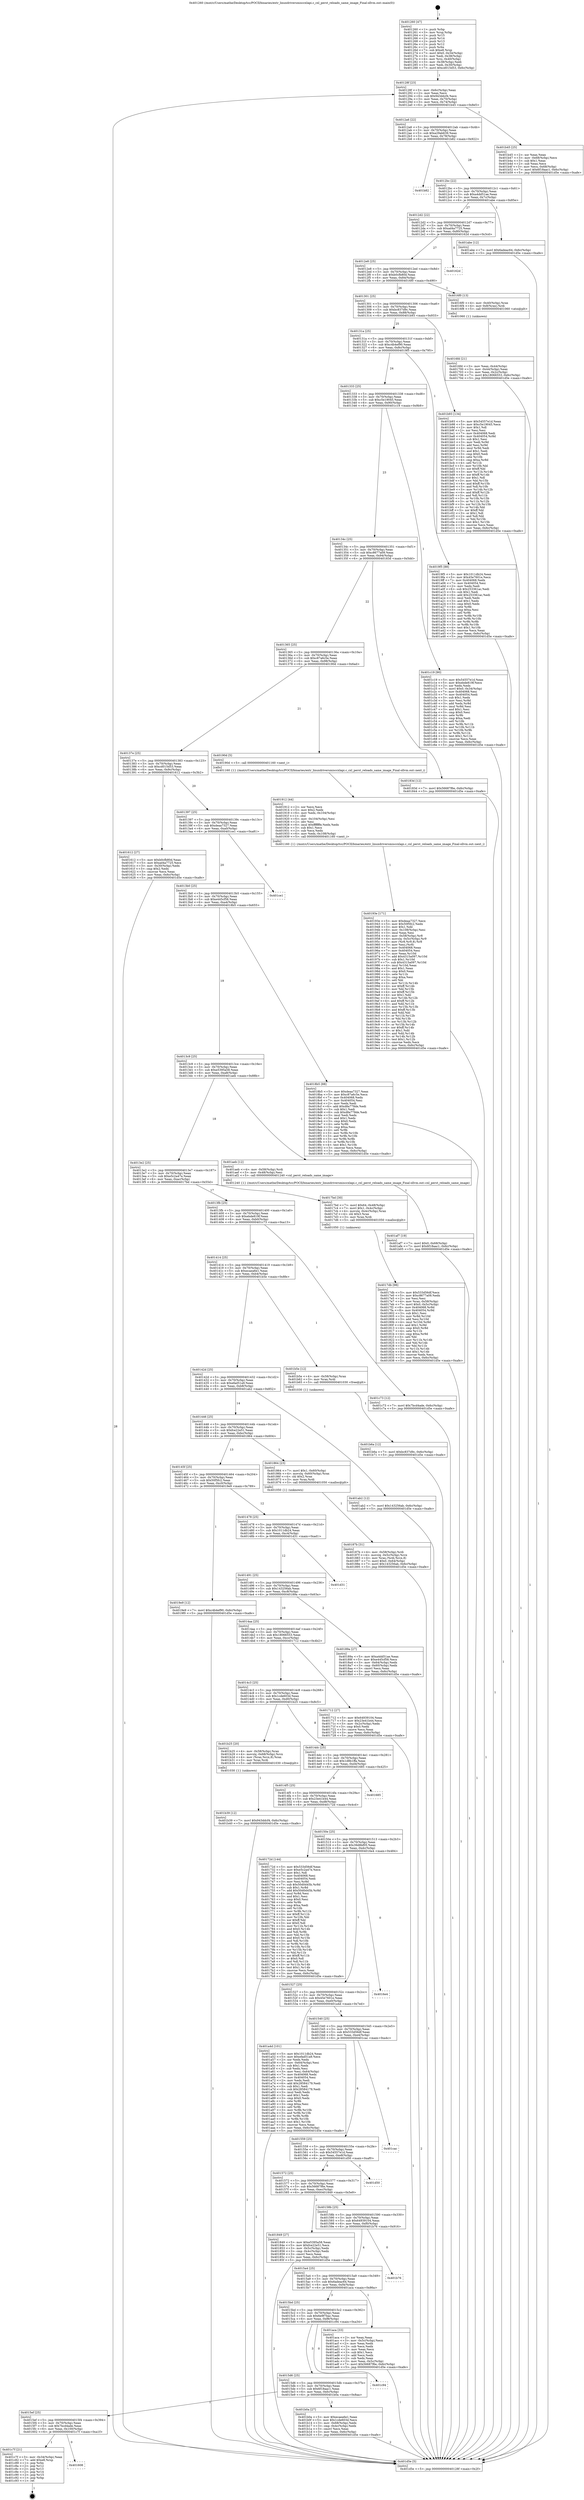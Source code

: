 digraph "0x401260" {
  label = "0x401260 (/mnt/c/Users/mathe/Desktop/tcc/POCII/binaries/extr_linuxdriversmisccxlapi.c_cxl_perst_reloads_same_image_Final-ollvm.out::main(0))"
  labelloc = "t"
  node[shape=record]

  Entry [label="",width=0.3,height=0.3,shape=circle,fillcolor=black,style=filled]
  "0x40128f" [label="{
     0x40128f [23]\l
     | [instrs]\l
     &nbsp;&nbsp;0x40128f \<+3\>: mov -0x6c(%rbp),%eax\l
     &nbsp;&nbsp;0x401292 \<+2\>: mov %eax,%ecx\l
     &nbsp;&nbsp;0x401294 \<+6\>: sub $0x943ddcf4,%ecx\l
     &nbsp;&nbsp;0x40129a \<+3\>: mov %eax,-0x70(%rbp)\l
     &nbsp;&nbsp;0x40129d \<+3\>: mov %ecx,-0x74(%rbp)\l
     &nbsp;&nbsp;0x4012a0 \<+6\>: je 0000000000401b45 \<main+0x8e5\>\l
  }"]
  "0x401b45" [label="{
     0x401b45 [25]\l
     | [instrs]\l
     &nbsp;&nbsp;0x401b45 \<+2\>: xor %eax,%eax\l
     &nbsp;&nbsp;0x401b47 \<+3\>: mov -0x68(%rbp),%ecx\l
     &nbsp;&nbsp;0x401b4a \<+3\>: sub $0x1,%eax\l
     &nbsp;&nbsp;0x401b4d \<+2\>: sub %eax,%ecx\l
     &nbsp;&nbsp;0x401b4f \<+3\>: mov %ecx,-0x68(%rbp)\l
     &nbsp;&nbsp;0x401b52 \<+7\>: movl $0x6f18aac1,-0x6c(%rbp)\l
     &nbsp;&nbsp;0x401b59 \<+5\>: jmp 0000000000401d5e \<main+0xafe\>\l
  }"]
  "0x4012a6" [label="{
     0x4012a6 [22]\l
     | [instrs]\l
     &nbsp;&nbsp;0x4012a6 \<+5\>: jmp 00000000004012ab \<main+0x4b\>\l
     &nbsp;&nbsp;0x4012ab \<+3\>: mov -0x70(%rbp),%eax\l
     &nbsp;&nbsp;0x4012ae \<+5\>: sub $0xa29ab639,%eax\l
     &nbsp;&nbsp;0x4012b3 \<+3\>: mov %eax,-0x78(%rbp)\l
     &nbsp;&nbsp;0x4012b6 \<+6\>: je 0000000000401b82 \<main+0x922\>\l
  }"]
  Exit [label="",width=0.3,height=0.3,shape=circle,fillcolor=black,style=filled,peripheries=2]
  "0x401b82" [label="{
     0x401b82\l
  }", style=dashed]
  "0x4012bc" [label="{
     0x4012bc [22]\l
     | [instrs]\l
     &nbsp;&nbsp;0x4012bc \<+5\>: jmp 00000000004012c1 \<main+0x61\>\l
     &nbsp;&nbsp;0x4012c1 \<+3\>: mov -0x70(%rbp),%eax\l
     &nbsp;&nbsp;0x4012c4 \<+5\>: sub $0xa4dd51ae,%eax\l
     &nbsp;&nbsp;0x4012c9 \<+3\>: mov %eax,-0x7c(%rbp)\l
     &nbsp;&nbsp;0x4012cc \<+6\>: je 0000000000401abe \<main+0x85e\>\l
  }"]
  "0x401608" [label="{
     0x401608\l
  }", style=dashed]
  "0x401abe" [label="{
     0x401abe [12]\l
     | [instrs]\l
     &nbsp;&nbsp;0x401abe \<+7\>: movl $0x6adeac64,-0x6c(%rbp)\l
     &nbsp;&nbsp;0x401ac5 \<+5\>: jmp 0000000000401d5e \<main+0xafe\>\l
  }"]
  "0x4012d2" [label="{
     0x4012d2 [22]\l
     | [instrs]\l
     &nbsp;&nbsp;0x4012d2 \<+5\>: jmp 00000000004012d7 \<main+0x77\>\l
     &nbsp;&nbsp;0x4012d7 \<+3\>: mov -0x70(%rbp),%eax\l
     &nbsp;&nbsp;0x4012da \<+5\>: sub $0xad4a7725,%eax\l
     &nbsp;&nbsp;0x4012df \<+3\>: mov %eax,-0x80(%rbp)\l
     &nbsp;&nbsp;0x4012e2 \<+6\>: je 000000000040162d \<main+0x3cd\>\l
  }"]
  "0x401c7f" [label="{
     0x401c7f [21]\l
     | [instrs]\l
     &nbsp;&nbsp;0x401c7f \<+3\>: mov -0x34(%rbp),%eax\l
     &nbsp;&nbsp;0x401c82 \<+7\>: add $0xe8,%rsp\l
     &nbsp;&nbsp;0x401c89 \<+1\>: pop %rbx\l
     &nbsp;&nbsp;0x401c8a \<+2\>: pop %r12\l
     &nbsp;&nbsp;0x401c8c \<+2\>: pop %r13\l
     &nbsp;&nbsp;0x401c8e \<+2\>: pop %r14\l
     &nbsp;&nbsp;0x401c90 \<+2\>: pop %r15\l
     &nbsp;&nbsp;0x401c92 \<+1\>: pop %rbp\l
     &nbsp;&nbsp;0x401c93 \<+1\>: ret\l
  }"]
  "0x40162d" [label="{
     0x40162d\l
  }", style=dashed]
  "0x4012e8" [label="{
     0x4012e8 [25]\l
     | [instrs]\l
     &nbsp;&nbsp;0x4012e8 \<+5\>: jmp 00000000004012ed \<main+0x8d\>\l
     &nbsp;&nbsp;0x4012ed \<+3\>: mov -0x70(%rbp),%eax\l
     &nbsp;&nbsp;0x4012f0 \<+5\>: sub $0xb0cfb80d,%eax\l
     &nbsp;&nbsp;0x4012f5 \<+6\>: mov %eax,-0x84(%rbp)\l
     &nbsp;&nbsp;0x4012fb \<+6\>: je 00000000004016f0 \<main+0x490\>\l
  }"]
  "0x401b6a" [label="{
     0x401b6a [12]\l
     | [instrs]\l
     &nbsp;&nbsp;0x401b6a \<+7\>: movl $0xbc837d9c,-0x6c(%rbp)\l
     &nbsp;&nbsp;0x401b71 \<+5\>: jmp 0000000000401d5e \<main+0xafe\>\l
  }"]
  "0x4016f0" [label="{
     0x4016f0 [13]\l
     | [instrs]\l
     &nbsp;&nbsp;0x4016f0 \<+4\>: mov -0x40(%rbp),%rax\l
     &nbsp;&nbsp;0x4016f4 \<+4\>: mov 0x8(%rax),%rdi\l
     &nbsp;&nbsp;0x4016f8 \<+5\>: call 0000000000401060 \<atoi@plt\>\l
     | [calls]\l
     &nbsp;&nbsp;0x401060 \{1\} (unknown)\l
  }"]
  "0x401301" [label="{
     0x401301 [25]\l
     | [instrs]\l
     &nbsp;&nbsp;0x401301 \<+5\>: jmp 0000000000401306 \<main+0xa6\>\l
     &nbsp;&nbsp;0x401306 \<+3\>: mov -0x70(%rbp),%eax\l
     &nbsp;&nbsp;0x401309 \<+5\>: sub $0xbc837d9c,%eax\l
     &nbsp;&nbsp;0x40130e \<+6\>: mov %eax,-0x88(%rbp)\l
     &nbsp;&nbsp;0x401314 \<+6\>: je 0000000000401b93 \<main+0x933\>\l
  }"]
  "0x401b39" [label="{
     0x401b39 [12]\l
     | [instrs]\l
     &nbsp;&nbsp;0x401b39 \<+7\>: movl $0x943ddcf4,-0x6c(%rbp)\l
     &nbsp;&nbsp;0x401b40 \<+5\>: jmp 0000000000401d5e \<main+0xafe\>\l
  }"]
  "0x401b93" [label="{
     0x401b93 [134]\l
     | [instrs]\l
     &nbsp;&nbsp;0x401b93 \<+5\>: mov $0x54557e1d,%eax\l
     &nbsp;&nbsp;0x401b98 \<+5\>: mov $0xc5e19045,%ecx\l
     &nbsp;&nbsp;0x401b9d \<+2\>: mov $0x1,%dl\l
     &nbsp;&nbsp;0x401b9f \<+2\>: xor %esi,%esi\l
     &nbsp;&nbsp;0x401ba1 \<+7\>: mov 0x404068,%edi\l
     &nbsp;&nbsp;0x401ba8 \<+8\>: mov 0x404054,%r8d\l
     &nbsp;&nbsp;0x401bb0 \<+3\>: sub $0x1,%esi\l
     &nbsp;&nbsp;0x401bb3 \<+3\>: mov %edi,%r9d\l
     &nbsp;&nbsp;0x401bb6 \<+3\>: add %esi,%r9d\l
     &nbsp;&nbsp;0x401bb9 \<+4\>: imul %r9d,%edi\l
     &nbsp;&nbsp;0x401bbd \<+3\>: and $0x1,%edi\l
     &nbsp;&nbsp;0x401bc0 \<+3\>: cmp $0x0,%edi\l
     &nbsp;&nbsp;0x401bc3 \<+4\>: sete %r10b\l
     &nbsp;&nbsp;0x401bc7 \<+4\>: cmp $0xa,%r8d\l
     &nbsp;&nbsp;0x401bcb \<+4\>: setl %r11b\l
     &nbsp;&nbsp;0x401bcf \<+3\>: mov %r10b,%bl\l
     &nbsp;&nbsp;0x401bd2 \<+3\>: xor $0xff,%bl\l
     &nbsp;&nbsp;0x401bd5 \<+3\>: mov %r11b,%r14b\l
     &nbsp;&nbsp;0x401bd8 \<+4\>: xor $0xff,%r14b\l
     &nbsp;&nbsp;0x401bdc \<+3\>: xor $0x1,%dl\l
     &nbsp;&nbsp;0x401bdf \<+3\>: mov %bl,%r15b\l
     &nbsp;&nbsp;0x401be2 \<+4\>: and $0xff,%r15b\l
     &nbsp;&nbsp;0x401be6 \<+3\>: and %dl,%r10b\l
     &nbsp;&nbsp;0x401be9 \<+3\>: mov %r14b,%r12b\l
     &nbsp;&nbsp;0x401bec \<+4\>: and $0xff,%r12b\l
     &nbsp;&nbsp;0x401bf0 \<+3\>: and %dl,%r11b\l
     &nbsp;&nbsp;0x401bf3 \<+3\>: or %r10b,%r15b\l
     &nbsp;&nbsp;0x401bf6 \<+3\>: or %r11b,%r12b\l
     &nbsp;&nbsp;0x401bf9 \<+3\>: xor %r12b,%r15b\l
     &nbsp;&nbsp;0x401bfc \<+3\>: or %r14b,%bl\l
     &nbsp;&nbsp;0x401bff \<+3\>: xor $0xff,%bl\l
     &nbsp;&nbsp;0x401c02 \<+3\>: or $0x1,%dl\l
     &nbsp;&nbsp;0x401c05 \<+2\>: and %dl,%bl\l
     &nbsp;&nbsp;0x401c07 \<+3\>: or %bl,%r15b\l
     &nbsp;&nbsp;0x401c0a \<+4\>: test $0x1,%r15b\l
     &nbsp;&nbsp;0x401c0e \<+3\>: cmovne %ecx,%eax\l
     &nbsp;&nbsp;0x401c11 \<+3\>: mov %eax,-0x6c(%rbp)\l
     &nbsp;&nbsp;0x401c14 \<+5\>: jmp 0000000000401d5e \<main+0xafe\>\l
  }"]
  "0x40131a" [label="{
     0x40131a [25]\l
     | [instrs]\l
     &nbsp;&nbsp;0x40131a \<+5\>: jmp 000000000040131f \<main+0xbf\>\l
     &nbsp;&nbsp;0x40131f \<+3\>: mov -0x70(%rbp),%eax\l
     &nbsp;&nbsp;0x401322 \<+5\>: sub $0xc4b4ef90,%eax\l
     &nbsp;&nbsp;0x401327 \<+6\>: mov %eax,-0x8c(%rbp)\l
     &nbsp;&nbsp;0x40132d \<+6\>: je 00000000004019f5 \<main+0x795\>\l
  }"]
  "0x4015ef" [label="{
     0x4015ef [25]\l
     | [instrs]\l
     &nbsp;&nbsp;0x4015ef \<+5\>: jmp 00000000004015f4 \<main+0x394\>\l
     &nbsp;&nbsp;0x4015f4 \<+3\>: mov -0x70(%rbp),%eax\l
     &nbsp;&nbsp;0x4015f7 \<+5\>: sub $0x7bcd4ade,%eax\l
     &nbsp;&nbsp;0x4015fc \<+6\>: mov %eax,-0x100(%rbp)\l
     &nbsp;&nbsp;0x401602 \<+6\>: je 0000000000401c7f \<main+0xa1f\>\l
  }"]
  "0x4019f5" [label="{
     0x4019f5 [88]\l
     | [instrs]\l
     &nbsp;&nbsp;0x4019f5 \<+5\>: mov $0x1011db24,%eax\l
     &nbsp;&nbsp;0x4019fa \<+5\>: mov $0x45e7601e,%ecx\l
     &nbsp;&nbsp;0x4019ff \<+7\>: mov 0x404068,%edx\l
     &nbsp;&nbsp;0x401a06 \<+7\>: mov 0x404054,%esi\l
     &nbsp;&nbsp;0x401a0d \<+2\>: mov %edx,%edi\l
     &nbsp;&nbsp;0x401a0f \<+6\>: sub $0x253361ac,%edi\l
     &nbsp;&nbsp;0x401a15 \<+3\>: sub $0x1,%edi\l
     &nbsp;&nbsp;0x401a18 \<+6\>: add $0x253361ac,%edi\l
     &nbsp;&nbsp;0x401a1e \<+3\>: imul %edi,%edx\l
     &nbsp;&nbsp;0x401a21 \<+3\>: and $0x1,%edx\l
     &nbsp;&nbsp;0x401a24 \<+3\>: cmp $0x0,%edx\l
     &nbsp;&nbsp;0x401a27 \<+4\>: sete %r8b\l
     &nbsp;&nbsp;0x401a2b \<+3\>: cmp $0xa,%esi\l
     &nbsp;&nbsp;0x401a2e \<+4\>: setl %r9b\l
     &nbsp;&nbsp;0x401a32 \<+3\>: mov %r8b,%r10b\l
     &nbsp;&nbsp;0x401a35 \<+3\>: and %r9b,%r10b\l
     &nbsp;&nbsp;0x401a38 \<+3\>: xor %r9b,%r8b\l
     &nbsp;&nbsp;0x401a3b \<+3\>: or %r8b,%r10b\l
     &nbsp;&nbsp;0x401a3e \<+4\>: test $0x1,%r10b\l
     &nbsp;&nbsp;0x401a42 \<+3\>: cmovne %ecx,%eax\l
     &nbsp;&nbsp;0x401a45 \<+3\>: mov %eax,-0x6c(%rbp)\l
     &nbsp;&nbsp;0x401a48 \<+5\>: jmp 0000000000401d5e \<main+0xafe\>\l
  }"]
  "0x401333" [label="{
     0x401333 [25]\l
     | [instrs]\l
     &nbsp;&nbsp;0x401333 \<+5\>: jmp 0000000000401338 \<main+0xd8\>\l
     &nbsp;&nbsp;0x401338 \<+3\>: mov -0x70(%rbp),%eax\l
     &nbsp;&nbsp;0x40133b \<+5\>: sub $0xc5e19045,%eax\l
     &nbsp;&nbsp;0x401340 \<+6\>: mov %eax,-0x90(%rbp)\l
     &nbsp;&nbsp;0x401346 \<+6\>: je 0000000000401c19 \<main+0x9b9\>\l
  }"]
  "0x401b0a" [label="{
     0x401b0a [27]\l
     | [instrs]\l
     &nbsp;&nbsp;0x401b0a \<+5\>: mov $0xecaea6e1,%eax\l
     &nbsp;&nbsp;0x401b0f \<+5\>: mov $0x1cde603d,%ecx\l
     &nbsp;&nbsp;0x401b14 \<+3\>: mov -0x68(%rbp),%edx\l
     &nbsp;&nbsp;0x401b17 \<+3\>: cmp -0x4c(%rbp),%edx\l
     &nbsp;&nbsp;0x401b1a \<+3\>: cmovl %ecx,%eax\l
     &nbsp;&nbsp;0x401b1d \<+3\>: mov %eax,-0x6c(%rbp)\l
     &nbsp;&nbsp;0x401b20 \<+5\>: jmp 0000000000401d5e \<main+0xafe\>\l
  }"]
  "0x401c19" [label="{
     0x401c19 [90]\l
     | [instrs]\l
     &nbsp;&nbsp;0x401c19 \<+5\>: mov $0x54557e1d,%eax\l
     &nbsp;&nbsp;0x401c1e \<+5\>: mov $0xebde819f,%ecx\l
     &nbsp;&nbsp;0x401c23 \<+2\>: xor %edx,%edx\l
     &nbsp;&nbsp;0x401c25 \<+7\>: movl $0x0,-0x34(%rbp)\l
     &nbsp;&nbsp;0x401c2c \<+7\>: mov 0x404068,%esi\l
     &nbsp;&nbsp;0x401c33 \<+7\>: mov 0x404054,%edi\l
     &nbsp;&nbsp;0x401c3a \<+3\>: sub $0x1,%edx\l
     &nbsp;&nbsp;0x401c3d \<+3\>: mov %esi,%r8d\l
     &nbsp;&nbsp;0x401c40 \<+3\>: add %edx,%r8d\l
     &nbsp;&nbsp;0x401c43 \<+4\>: imul %r8d,%esi\l
     &nbsp;&nbsp;0x401c47 \<+3\>: and $0x1,%esi\l
     &nbsp;&nbsp;0x401c4a \<+3\>: cmp $0x0,%esi\l
     &nbsp;&nbsp;0x401c4d \<+4\>: sete %r9b\l
     &nbsp;&nbsp;0x401c51 \<+3\>: cmp $0xa,%edi\l
     &nbsp;&nbsp;0x401c54 \<+4\>: setl %r10b\l
     &nbsp;&nbsp;0x401c58 \<+3\>: mov %r9b,%r11b\l
     &nbsp;&nbsp;0x401c5b \<+3\>: and %r10b,%r11b\l
     &nbsp;&nbsp;0x401c5e \<+3\>: xor %r10b,%r9b\l
     &nbsp;&nbsp;0x401c61 \<+3\>: or %r9b,%r11b\l
     &nbsp;&nbsp;0x401c64 \<+4\>: test $0x1,%r11b\l
     &nbsp;&nbsp;0x401c68 \<+3\>: cmovne %ecx,%eax\l
     &nbsp;&nbsp;0x401c6b \<+3\>: mov %eax,-0x6c(%rbp)\l
     &nbsp;&nbsp;0x401c6e \<+5\>: jmp 0000000000401d5e \<main+0xafe\>\l
  }"]
  "0x40134c" [label="{
     0x40134c [25]\l
     | [instrs]\l
     &nbsp;&nbsp;0x40134c \<+5\>: jmp 0000000000401351 \<main+0xf1\>\l
     &nbsp;&nbsp;0x401351 \<+3\>: mov -0x70(%rbp),%eax\l
     &nbsp;&nbsp;0x401354 \<+5\>: sub $0xc8677a09,%eax\l
     &nbsp;&nbsp;0x401359 \<+6\>: mov %eax,-0x94(%rbp)\l
     &nbsp;&nbsp;0x40135f \<+6\>: je 000000000040183d \<main+0x5dd\>\l
  }"]
  "0x4015d6" [label="{
     0x4015d6 [25]\l
     | [instrs]\l
     &nbsp;&nbsp;0x4015d6 \<+5\>: jmp 00000000004015db \<main+0x37b\>\l
     &nbsp;&nbsp;0x4015db \<+3\>: mov -0x70(%rbp),%eax\l
     &nbsp;&nbsp;0x4015de \<+5\>: sub $0x6f18aac1,%eax\l
     &nbsp;&nbsp;0x4015e3 \<+6\>: mov %eax,-0xfc(%rbp)\l
     &nbsp;&nbsp;0x4015e9 \<+6\>: je 0000000000401b0a \<main+0x8aa\>\l
  }"]
  "0x40183d" [label="{
     0x40183d [12]\l
     | [instrs]\l
     &nbsp;&nbsp;0x40183d \<+7\>: movl $0x56687f6e,-0x6c(%rbp)\l
     &nbsp;&nbsp;0x401844 \<+5\>: jmp 0000000000401d5e \<main+0xafe\>\l
  }"]
  "0x401365" [label="{
     0x401365 [25]\l
     | [instrs]\l
     &nbsp;&nbsp;0x401365 \<+5\>: jmp 000000000040136a \<main+0x10a\>\l
     &nbsp;&nbsp;0x40136a \<+3\>: mov -0x70(%rbp),%eax\l
     &nbsp;&nbsp;0x40136d \<+5\>: sub $0xc87a6c5e,%eax\l
     &nbsp;&nbsp;0x401372 \<+6\>: mov %eax,-0x98(%rbp)\l
     &nbsp;&nbsp;0x401378 \<+6\>: je 000000000040190d \<main+0x6ad\>\l
  }"]
  "0x401c94" [label="{
     0x401c94\l
  }", style=dashed]
  "0x40190d" [label="{
     0x40190d [5]\l
     | [instrs]\l
     &nbsp;&nbsp;0x40190d \<+5\>: call 0000000000401160 \<next_i\>\l
     | [calls]\l
     &nbsp;&nbsp;0x401160 \{1\} (/mnt/c/Users/mathe/Desktop/tcc/POCII/binaries/extr_linuxdriversmisccxlapi.c_cxl_perst_reloads_same_image_Final-ollvm.out::next_i)\l
  }"]
  "0x40137e" [label="{
     0x40137e [25]\l
     | [instrs]\l
     &nbsp;&nbsp;0x40137e \<+5\>: jmp 0000000000401383 \<main+0x123\>\l
     &nbsp;&nbsp;0x401383 \<+3\>: mov -0x70(%rbp),%eax\l
     &nbsp;&nbsp;0x401386 \<+5\>: sub $0xcd015d53,%eax\l
     &nbsp;&nbsp;0x40138b \<+6\>: mov %eax,-0x9c(%rbp)\l
     &nbsp;&nbsp;0x401391 \<+6\>: je 0000000000401612 \<main+0x3b2\>\l
  }"]
  "0x401af7" [label="{
     0x401af7 [19]\l
     | [instrs]\l
     &nbsp;&nbsp;0x401af7 \<+7\>: movl $0x0,-0x68(%rbp)\l
     &nbsp;&nbsp;0x401afe \<+7\>: movl $0x6f18aac1,-0x6c(%rbp)\l
     &nbsp;&nbsp;0x401b05 \<+5\>: jmp 0000000000401d5e \<main+0xafe\>\l
  }"]
  "0x401612" [label="{
     0x401612 [27]\l
     | [instrs]\l
     &nbsp;&nbsp;0x401612 \<+5\>: mov $0xb0cfb80d,%eax\l
     &nbsp;&nbsp;0x401617 \<+5\>: mov $0xad4a7725,%ecx\l
     &nbsp;&nbsp;0x40161c \<+3\>: mov -0x30(%rbp),%edx\l
     &nbsp;&nbsp;0x40161f \<+3\>: cmp $0x2,%edx\l
     &nbsp;&nbsp;0x401622 \<+3\>: cmovne %ecx,%eax\l
     &nbsp;&nbsp;0x401625 \<+3\>: mov %eax,-0x6c(%rbp)\l
     &nbsp;&nbsp;0x401628 \<+5\>: jmp 0000000000401d5e \<main+0xafe\>\l
  }"]
  "0x401397" [label="{
     0x401397 [25]\l
     | [instrs]\l
     &nbsp;&nbsp;0x401397 \<+5\>: jmp 000000000040139c \<main+0x13c\>\l
     &nbsp;&nbsp;0x40139c \<+3\>: mov -0x70(%rbp),%eax\l
     &nbsp;&nbsp;0x40139f \<+5\>: sub $0xdeaa7327,%eax\l
     &nbsp;&nbsp;0x4013a4 \<+6\>: mov %eax,-0xa0(%rbp)\l
     &nbsp;&nbsp;0x4013aa \<+6\>: je 0000000000401ce1 \<main+0xa81\>\l
  }"]
  "0x401d5e" [label="{
     0x401d5e [5]\l
     | [instrs]\l
     &nbsp;&nbsp;0x401d5e \<+5\>: jmp 000000000040128f \<main+0x2f\>\l
  }"]
  "0x401260" [label="{
     0x401260 [47]\l
     | [instrs]\l
     &nbsp;&nbsp;0x401260 \<+1\>: push %rbp\l
     &nbsp;&nbsp;0x401261 \<+3\>: mov %rsp,%rbp\l
     &nbsp;&nbsp;0x401264 \<+2\>: push %r15\l
     &nbsp;&nbsp;0x401266 \<+2\>: push %r14\l
     &nbsp;&nbsp;0x401268 \<+2\>: push %r13\l
     &nbsp;&nbsp;0x40126a \<+2\>: push %r12\l
     &nbsp;&nbsp;0x40126c \<+1\>: push %rbx\l
     &nbsp;&nbsp;0x40126d \<+7\>: sub $0xe8,%rsp\l
     &nbsp;&nbsp;0x401274 \<+7\>: movl $0x0,-0x34(%rbp)\l
     &nbsp;&nbsp;0x40127b \<+3\>: mov %edi,-0x38(%rbp)\l
     &nbsp;&nbsp;0x40127e \<+4\>: mov %rsi,-0x40(%rbp)\l
     &nbsp;&nbsp;0x401282 \<+3\>: mov -0x38(%rbp),%edi\l
     &nbsp;&nbsp;0x401285 \<+3\>: mov %edi,-0x30(%rbp)\l
     &nbsp;&nbsp;0x401288 \<+7\>: movl $0xcd015d53,-0x6c(%rbp)\l
  }"]
  "0x4016fd" [label="{
     0x4016fd [21]\l
     | [instrs]\l
     &nbsp;&nbsp;0x4016fd \<+3\>: mov %eax,-0x44(%rbp)\l
     &nbsp;&nbsp;0x401700 \<+3\>: mov -0x44(%rbp),%eax\l
     &nbsp;&nbsp;0x401703 \<+3\>: mov %eax,-0x2c(%rbp)\l
     &nbsp;&nbsp;0x401706 \<+7\>: movl $0x18066553,-0x6c(%rbp)\l
     &nbsp;&nbsp;0x40170d \<+5\>: jmp 0000000000401d5e \<main+0xafe\>\l
  }"]
  "0x4015bd" [label="{
     0x4015bd [25]\l
     | [instrs]\l
     &nbsp;&nbsp;0x4015bd \<+5\>: jmp 00000000004015c2 \<main+0x362\>\l
     &nbsp;&nbsp;0x4015c2 \<+3\>: mov -0x70(%rbp),%eax\l
     &nbsp;&nbsp;0x4015c5 \<+5\>: sub $0x6e9f7bac,%eax\l
     &nbsp;&nbsp;0x4015ca \<+6\>: mov %eax,-0xf8(%rbp)\l
     &nbsp;&nbsp;0x4015d0 \<+6\>: je 0000000000401c94 \<main+0xa34\>\l
  }"]
  "0x401ce1" [label="{
     0x401ce1\l
  }", style=dashed]
  "0x4013b0" [label="{
     0x4013b0 [25]\l
     | [instrs]\l
     &nbsp;&nbsp;0x4013b0 \<+5\>: jmp 00000000004013b5 \<main+0x155\>\l
     &nbsp;&nbsp;0x4013b5 \<+3\>: mov -0x70(%rbp),%eax\l
     &nbsp;&nbsp;0x4013b8 \<+5\>: sub $0xe445cf58,%eax\l
     &nbsp;&nbsp;0x4013bd \<+6\>: mov %eax,-0xa4(%rbp)\l
     &nbsp;&nbsp;0x4013c3 \<+6\>: je 00000000004018b5 \<main+0x655\>\l
  }"]
  "0x401aca" [label="{
     0x401aca [33]\l
     | [instrs]\l
     &nbsp;&nbsp;0x401aca \<+2\>: xor %eax,%eax\l
     &nbsp;&nbsp;0x401acc \<+3\>: mov -0x5c(%rbp),%ecx\l
     &nbsp;&nbsp;0x401acf \<+2\>: mov %eax,%edx\l
     &nbsp;&nbsp;0x401ad1 \<+2\>: sub %ecx,%edx\l
     &nbsp;&nbsp;0x401ad3 \<+2\>: mov %eax,%ecx\l
     &nbsp;&nbsp;0x401ad5 \<+3\>: sub $0x1,%ecx\l
     &nbsp;&nbsp;0x401ad8 \<+2\>: add %ecx,%edx\l
     &nbsp;&nbsp;0x401ada \<+2\>: sub %edx,%eax\l
     &nbsp;&nbsp;0x401adc \<+3\>: mov %eax,-0x5c(%rbp)\l
     &nbsp;&nbsp;0x401adf \<+7\>: movl $0x56687f6e,-0x6c(%rbp)\l
     &nbsp;&nbsp;0x401ae6 \<+5\>: jmp 0000000000401d5e \<main+0xafe\>\l
  }"]
  "0x4018b5" [label="{
     0x4018b5 [88]\l
     | [instrs]\l
     &nbsp;&nbsp;0x4018b5 \<+5\>: mov $0xdeaa7327,%eax\l
     &nbsp;&nbsp;0x4018ba \<+5\>: mov $0xc87a6c5e,%ecx\l
     &nbsp;&nbsp;0x4018bf \<+7\>: mov 0x404068,%edx\l
     &nbsp;&nbsp;0x4018c6 \<+7\>: mov 0x404054,%esi\l
     &nbsp;&nbsp;0x4018cd \<+2\>: mov %edx,%edi\l
     &nbsp;&nbsp;0x4018cf \<+6\>: add $0xd8a778de,%edi\l
     &nbsp;&nbsp;0x4018d5 \<+3\>: sub $0x1,%edi\l
     &nbsp;&nbsp;0x4018d8 \<+6\>: sub $0xd8a778de,%edi\l
     &nbsp;&nbsp;0x4018de \<+3\>: imul %edi,%edx\l
     &nbsp;&nbsp;0x4018e1 \<+3\>: and $0x1,%edx\l
     &nbsp;&nbsp;0x4018e4 \<+3\>: cmp $0x0,%edx\l
     &nbsp;&nbsp;0x4018e7 \<+4\>: sete %r8b\l
     &nbsp;&nbsp;0x4018eb \<+3\>: cmp $0xa,%esi\l
     &nbsp;&nbsp;0x4018ee \<+4\>: setl %r9b\l
     &nbsp;&nbsp;0x4018f2 \<+3\>: mov %r8b,%r10b\l
     &nbsp;&nbsp;0x4018f5 \<+3\>: and %r9b,%r10b\l
     &nbsp;&nbsp;0x4018f8 \<+3\>: xor %r9b,%r8b\l
     &nbsp;&nbsp;0x4018fb \<+3\>: or %r8b,%r10b\l
     &nbsp;&nbsp;0x4018fe \<+4\>: test $0x1,%r10b\l
     &nbsp;&nbsp;0x401902 \<+3\>: cmovne %ecx,%eax\l
     &nbsp;&nbsp;0x401905 \<+3\>: mov %eax,-0x6c(%rbp)\l
     &nbsp;&nbsp;0x401908 \<+5\>: jmp 0000000000401d5e \<main+0xafe\>\l
  }"]
  "0x4013c9" [label="{
     0x4013c9 [25]\l
     | [instrs]\l
     &nbsp;&nbsp;0x4013c9 \<+5\>: jmp 00000000004013ce \<main+0x16e\>\l
     &nbsp;&nbsp;0x4013ce \<+3\>: mov -0x70(%rbp),%eax\l
     &nbsp;&nbsp;0x4013d1 \<+5\>: sub $0xe5395a58,%eax\l
     &nbsp;&nbsp;0x4013d6 \<+6\>: mov %eax,-0xa8(%rbp)\l
     &nbsp;&nbsp;0x4013dc \<+6\>: je 0000000000401aeb \<main+0x88b\>\l
  }"]
  "0x4015a4" [label="{
     0x4015a4 [25]\l
     | [instrs]\l
     &nbsp;&nbsp;0x4015a4 \<+5\>: jmp 00000000004015a9 \<main+0x349\>\l
     &nbsp;&nbsp;0x4015a9 \<+3\>: mov -0x70(%rbp),%eax\l
     &nbsp;&nbsp;0x4015ac \<+5\>: sub $0x6adeac64,%eax\l
     &nbsp;&nbsp;0x4015b1 \<+6\>: mov %eax,-0xf4(%rbp)\l
     &nbsp;&nbsp;0x4015b7 \<+6\>: je 0000000000401aca \<main+0x86a\>\l
  }"]
  "0x401aeb" [label="{
     0x401aeb [12]\l
     | [instrs]\l
     &nbsp;&nbsp;0x401aeb \<+4\>: mov -0x58(%rbp),%rdi\l
     &nbsp;&nbsp;0x401aef \<+3\>: mov -0x48(%rbp),%esi\l
     &nbsp;&nbsp;0x401af2 \<+5\>: call 0000000000401240 \<cxl_perst_reloads_same_image\>\l
     | [calls]\l
     &nbsp;&nbsp;0x401240 \{1\} (/mnt/c/Users/mathe/Desktop/tcc/POCII/binaries/extr_linuxdriversmisccxlapi.c_cxl_perst_reloads_same_image_Final-ollvm.out::cxl_perst_reloads_same_image)\l
  }"]
  "0x4013e2" [label="{
     0x4013e2 [25]\l
     | [instrs]\l
     &nbsp;&nbsp;0x4013e2 \<+5\>: jmp 00000000004013e7 \<main+0x187\>\l
     &nbsp;&nbsp;0x4013e7 \<+3\>: mov -0x70(%rbp),%eax\l
     &nbsp;&nbsp;0x4013ea \<+5\>: sub $0xe5c2a47e,%eax\l
     &nbsp;&nbsp;0x4013ef \<+6\>: mov %eax,-0xac(%rbp)\l
     &nbsp;&nbsp;0x4013f5 \<+6\>: je 00000000004017bd \<main+0x55d\>\l
  }"]
  "0x401b76" [label="{
     0x401b76\l
  }", style=dashed]
  "0x4017bd" [label="{
     0x4017bd [30]\l
     | [instrs]\l
     &nbsp;&nbsp;0x4017bd \<+7\>: movl $0x64,-0x48(%rbp)\l
     &nbsp;&nbsp;0x4017c4 \<+7\>: movl $0x1,-0x4c(%rbp)\l
     &nbsp;&nbsp;0x4017cb \<+4\>: movslq -0x4c(%rbp),%rax\l
     &nbsp;&nbsp;0x4017cf \<+4\>: shl $0x3,%rax\l
     &nbsp;&nbsp;0x4017d3 \<+3\>: mov %rax,%rdi\l
     &nbsp;&nbsp;0x4017d6 \<+5\>: call 0000000000401050 \<malloc@plt\>\l
     | [calls]\l
     &nbsp;&nbsp;0x401050 \{1\} (unknown)\l
  }"]
  "0x4013fb" [label="{
     0x4013fb [25]\l
     | [instrs]\l
     &nbsp;&nbsp;0x4013fb \<+5\>: jmp 0000000000401400 \<main+0x1a0\>\l
     &nbsp;&nbsp;0x401400 \<+3\>: mov -0x70(%rbp),%eax\l
     &nbsp;&nbsp;0x401403 \<+5\>: sub $0xebde819f,%eax\l
     &nbsp;&nbsp;0x401408 \<+6\>: mov %eax,-0xb0(%rbp)\l
     &nbsp;&nbsp;0x40140e \<+6\>: je 0000000000401c73 \<main+0xa13\>\l
  }"]
  "0x40193e" [label="{
     0x40193e [171]\l
     | [instrs]\l
     &nbsp;&nbsp;0x40193e \<+5\>: mov $0xdeaa7327,%ecx\l
     &nbsp;&nbsp;0x401943 \<+5\>: mov $0x50f5fc2,%edx\l
     &nbsp;&nbsp;0x401948 \<+3\>: mov $0x1,%dil\l
     &nbsp;&nbsp;0x40194b \<+6\>: mov -0x108(%rbp),%esi\l
     &nbsp;&nbsp;0x401951 \<+3\>: imul %eax,%esi\l
     &nbsp;&nbsp;0x401954 \<+4\>: mov -0x58(%rbp),%r8\l
     &nbsp;&nbsp;0x401958 \<+4\>: movslq -0x5c(%rbp),%r9\l
     &nbsp;&nbsp;0x40195c \<+4\>: mov (%r8,%r9,8),%r8\l
     &nbsp;&nbsp;0x401960 \<+3\>: mov %esi,(%r8)\l
     &nbsp;&nbsp;0x401963 \<+7\>: mov 0x404068,%eax\l
     &nbsp;&nbsp;0x40196a \<+7\>: mov 0x404054,%esi\l
     &nbsp;&nbsp;0x401971 \<+3\>: mov %eax,%r10d\l
     &nbsp;&nbsp;0x401974 \<+7\>: add $0x4315a097,%r10d\l
     &nbsp;&nbsp;0x40197b \<+4\>: sub $0x1,%r10d\l
     &nbsp;&nbsp;0x40197f \<+7\>: sub $0x4315a097,%r10d\l
     &nbsp;&nbsp;0x401986 \<+4\>: imul %r10d,%eax\l
     &nbsp;&nbsp;0x40198a \<+3\>: and $0x1,%eax\l
     &nbsp;&nbsp;0x40198d \<+3\>: cmp $0x0,%eax\l
     &nbsp;&nbsp;0x401990 \<+4\>: sete %r11b\l
     &nbsp;&nbsp;0x401994 \<+3\>: cmp $0xa,%esi\l
     &nbsp;&nbsp;0x401997 \<+3\>: setl %bl\l
     &nbsp;&nbsp;0x40199a \<+3\>: mov %r11b,%r14b\l
     &nbsp;&nbsp;0x40199d \<+4\>: xor $0xff,%r14b\l
     &nbsp;&nbsp;0x4019a1 \<+3\>: mov %bl,%r15b\l
     &nbsp;&nbsp;0x4019a4 \<+4\>: xor $0xff,%r15b\l
     &nbsp;&nbsp;0x4019a8 \<+4\>: xor $0x1,%dil\l
     &nbsp;&nbsp;0x4019ac \<+3\>: mov %r14b,%r12b\l
     &nbsp;&nbsp;0x4019af \<+4\>: and $0xff,%r12b\l
     &nbsp;&nbsp;0x4019b3 \<+3\>: and %dil,%r11b\l
     &nbsp;&nbsp;0x4019b6 \<+3\>: mov %r15b,%r13b\l
     &nbsp;&nbsp;0x4019b9 \<+4\>: and $0xff,%r13b\l
     &nbsp;&nbsp;0x4019bd \<+3\>: and %dil,%bl\l
     &nbsp;&nbsp;0x4019c0 \<+3\>: or %r11b,%r12b\l
     &nbsp;&nbsp;0x4019c3 \<+3\>: or %bl,%r13b\l
     &nbsp;&nbsp;0x4019c6 \<+3\>: xor %r13b,%r12b\l
     &nbsp;&nbsp;0x4019c9 \<+3\>: or %r15b,%r14b\l
     &nbsp;&nbsp;0x4019cc \<+4\>: xor $0xff,%r14b\l
     &nbsp;&nbsp;0x4019d0 \<+4\>: or $0x1,%dil\l
     &nbsp;&nbsp;0x4019d4 \<+3\>: and %dil,%r14b\l
     &nbsp;&nbsp;0x4019d7 \<+3\>: or %r14b,%r12b\l
     &nbsp;&nbsp;0x4019da \<+4\>: test $0x1,%r12b\l
     &nbsp;&nbsp;0x4019de \<+3\>: cmovne %edx,%ecx\l
     &nbsp;&nbsp;0x4019e1 \<+3\>: mov %ecx,-0x6c(%rbp)\l
     &nbsp;&nbsp;0x4019e4 \<+5\>: jmp 0000000000401d5e \<main+0xafe\>\l
  }"]
  "0x401c73" [label="{
     0x401c73 [12]\l
     | [instrs]\l
     &nbsp;&nbsp;0x401c73 \<+7\>: movl $0x7bcd4ade,-0x6c(%rbp)\l
     &nbsp;&nbsp;0x401c7a \<+5\>: jmp 0000000000401d5e \<main+0xafe\>\l
  }"]
  "0x401414" [label="{
     0x401414 [25]\l
     | [instrs]\l
     &nbsp;&nbsp;0x401414 \<+5\>: jmp 0000000000401419 \<main+0x1b9\>\l
     &nbsp;&nbsp;0x401419 \<+3\>: mov -0x70(%rbp),%eax\l
     &nbsp;&nbsp;0x40141c \<+5\>: sub $0xecaea6e1,%eax\l
     &nbsp;&nbsp;0x401421 \<+6\>: mov %eax,-0xb4(%rbp)\l
     &nbsp;&nbsp;0x401427 \<+6\>: je 0000000000401b5e \<main+0x8fe\>\l
  }"]
  "0x401912" [label="{
     0x401912 [44]\l
     | [instrs]\l
     &nbsp;&nbsp;0x401912 \<+2\>: xor %ecx,%ecx\l
     &nbsp;&nbsp;0x401914 \<+5\>: mov $0x2,%edx\l
     &nbsp;&nbsp;0x401919 \<+6\>: mov %edx,-0x104(%rbp)\l
     &nbsp;&nbsp;0x40191f \<+1\>: cltd\l
     &nbsp;&nbsp;0x401920 \<+6\>: mov -0x104(%rbp),%esi\l
     &nbsp;&nbsp;0x401926 \<+2\>: idiv %esi\l
     &nbsp;&nbsp;0x401928 \<+6\>: imul $0xfffffffe,%edx,%edx\l
     &nbsp;&nbsp;0x40192e \<+3\>: sub $0x1,%ecx\l
     &nbsp;&nbsp;0x401931 \<+2\>: sub %ecx,%edx\l
     &nbsp;&nbsp;0x401933 \<+6\>: mov %edx,-0x108(%rbp)\l
     &nbsp;&nbsp;0x401939 \<+5\>: call 0000000000401160 \<next_i\>\l
     | [calls]\l
     &nbsp;&nbsp;0x401160 \{1\} (/mnt/c/Users/mathe/Desktop/tcc/POCII/binaries/extr_linuxdriversmisccxlapi.c_cxl_perst_reloads_same_image_Final-ollvm.out::next_i)\l
  }"]
  "0x401b5e" [label="{
     0x401b5e [12]\l
     | [instrs]\l
     &nbsp;&nbsp;0x401b5e \<+4\>: mov -0x58(%rbp),%rax\l
     &nbsp;&nbsp;0x401b62 \<+3\>: mov %rax,%rdi\l
     &nbsp;&nbsp;0x401b65 \<+5\>: call 0000000000401030 \<free@plt\>\l
     | [calls]\l
     &nbsp;&nbsp;0x401030 \{1\} (unknown)\l
  }"]
  "0x40142d" [label="{
     0x40142d [25]\l
     | [instrs]\l
     &nbsp;&nbsp;0x40142d \<+5\>: jmp 0000000000401432 \<main+0x1d2\>\l
     &nbsp;&nbsp;0x401432 \<+3\>: mov -0x70(%rbp),%eax\l
     &nbsp;&nbsp;0x401435 \<+5\>: sub $0xefad51a9,%eax\l
     &nbsp;&nbsp;0x40143a \<+6\>: mov %eax,-0xb8(%rbp)\l
     &nbsp;&nbsp;0x401440 \<+6\>: je 0000000000401ab2 \<main+0x852\>\l
  }"]
  "0x40187b" [label="{
     0x40187b [31]\l
     | [instrs]\l
     &nbsp;&nbsp;0x40187b \<+4\>: mov -0x58(%rbp),%rdi\l
     &nbsp;&nbsp;0x40187f \<+4\>: movslq -0x5c(%rbp),%rcx\l
     &nbsp;&nbsp;0x401883 \<+4\>: mov %rax,(%rdi,%rcx,8)\l
     &nbsp;&nbsp;0x401887 \<+7\>: movl $0x0,-0x64(%rbp)\l
     &nbsp;&nbsp;0x40188e \<+7\>: movl $0x143256ab,-0x6c(%rbp)\l
     &nbsp;&nbsp;0x401895 \<+5\>: jmp 0000000000401d5e \<main+0xafe\>\l
  }"]
  "0x401ab2" [label="{
     0x401ab2 [12]\l
     | [instrs]\l
     &nbsp;&nbsp;0x401ab2 \<+7\>: movl $0x143256ab,-0x6c(%rbp)\l
     &nbsp;&nbsp;0x401ab9 \<+5\>: jmp 0000000000401d5e \<main+0xafe\>\l
  }"]
  "0x401446" [label="{
     0x401446 [25]\l
     | [instrs]\l
     &nbsp;&nbsp;0x401446 \<+5\>: jmp 000000000040144b \<main+0x1eb\>\l
     &nbsp;&nbsp;0x40144b \<+3\>: mov -0x70(%rbp),%eax\l
     &nbsp;&nbsp;0x40144e \<+5\>: sub $0xfce22e51,%eax\l
     &nbsp;&nbsp;0x401453 \<+6\>: mov %eax,-0xbc(%rbp)\l
     &nbsp;&nbsp;0x401459 \<+6\>: je 0000000000401864 \<main+0x604\>\l
  }"]
  "0x40158b" [label="{
     0x40158b [25]\l
     | [instrs]\l
     &nbsp;&nbsp;0x40158b \<+5\>: jmp 0000000000401590 \<main+0x330\>\l
     &nbsp;&nbsp;0x401590 \<+3\>: mov -0x70(%rbp),%eax\l
     &nbsp;&nbsp;0x401593 \<+5\>: sub $0x64939104,%eax\l
     &nbsp;&nbsp;0x401598 \<+6\>: mov %eax,-0xf0(%rbp)\l
     &nbsp;&nbsp;0x40159e \<+6\>: je 0000000000401b76 \<main+0x916\>\l
  }"]
  "0x401864" [label="{
     0x401864 [23]\l
     | [instrs]\l
     &nbsp;&nbsp;0x401864 \<+7\>: movl $0x1,-0x60(%rbp)\l
     &nbsp;&nbsp;0x40186b \<+4\>: movslq -0x60(%rbp),%rax\l
     &nbsp;&nbsp;0x40186f \<+4\>: shl $0x2,%rax\l
     &nbsp;&nbsp;0x401873 \<+3\>: mov %rax,%rdi\l
     &nbsp;&nbsp;0x401876 \<+5\>: call 0000000000401050 \<malloc@plt\>\l
     | [calls]\l
     &nbsp;&nbsp;0x401050 \{1\} (unknown)\l
  }"]
  "0x40145f" [label="{
     0x40145f [25]\l
     | [instrs]\l
     &nbsp;&nbsp;0x40145f \<+5\>: jmp 0000000000401464 \<main+0x204\>\l
     &nbsp;&nbsp;0x401464 \<+3\>: mov -0x70(%rbp),%eax\l
     &nbsp;&nbsp;0x401467 \<+5\>: sub $0x50f5fc2,%eax\l
     &nbsp;&nbsp;0x40146c \<+6\>: mov %eax,-0xc0(%rbp)\l
     &nbsp;&nbsp;0x401472 \<+6\>: je 00000000004019e9 \<main+0x789\>\l
  }"]
  "0x401849" [label="{
     0x401849 [27]\l
     | [instrs]\l
     &nbsp;&nbsp;0x401849 \<+5\>: mov $0xe5395a58,%eax\l
     &nbsp;&nbsp;0x40184e \<+5\>: mov $0xfce22e51,%ecx\l
     &nbsp;&nbsp;0x401853 \<+3\>: mov -0x5c(%rbp),%edx\l
     &nbsp;&nbsp;0x401856 \<+3\>: cmp -0x4c(%rbp),%edx\l
     &nbsp;&nbsp;0x401859 \<+3\>: cmovl %ecx,%eax\l
     &nbsp;&nbsp;0x40185c \<+3\>: mov %eax,-0x6c(%rbp)\l
     &nbsp;&nbsp;0x40185f \<+5\>: jmp 0000000000401d5e \<main+0xafe\>\l
  }"]
  "0x4019e9" [label="{
     0x4019e9 [12]\l
     | [instrs]\l
     &nbsp;&nbsp;0x4019e9 \<+7\>: movl $0xc4b4ef90,-0x6c(%rbp)\l
     &nbsp;&nbsp;0x4019f0 \<+5\>: jmp 0000000000401d5e \<main+0xafe\>\l
  }"]
  "0x401478" [label="{
     0x401478 [25]\l
     | [instrs]\l
     &nbsp;&nbsp;0x401478 \<+5\>: jmp 000000000040147d \<main+0x21d\>\l
     &nbsp;&nbsp;0x40147d \<+3\>: mov -0x70(%rbp),%eax\l
     &nbsp;&nbsp;0x401480 \<+5\>: sub $0x1011db24,%eax\l
     &nbsp;&nbsp;0x401485 \<+6\>: mov %eax,-0xc4(%rbp)\l
     &nbsp;&nbsp;0x40148b \<+6\>: je 0000000000401d31 \<main+0xad1\>\l
  }"]
  "0x401572" [label="{
     0x401572 [25]\l
     | [instrs]\l
     &nbsp;&nbsp;0x401572 \<+5\>: jmp 0000000000401577 \<main+0x317\>\l
     &nbsp;&nbsp;0x401577 \<+3\>: mov -0x70(%rbp),%eax\l
     &nbsp;&nbsp;0x40157a \<+5\>: sub $0x56687f6e,%eax\l
     &nbsp;&nbsp;0x40157f \<+6\>: mov %eax,-0xec(%rbp)\l
     &nbsp;&nbsp;0x401585 \<+6\>: je 0000000000401849 \<main+0x5e9\>\l
  }"]
  "0x401d31" [label="{
     0x401d31\l
  }", style=dashed]
  "0x401491" [label="{
     0x401491 [25]\l
     | [instrs]\l
     &nbsp;&nbsp;0x401491 \<+5\>: jmp 0000000000401496 \<main+0x236\>\l
     &nbsp;&nbsp;0x401496 \<+3\>: mov -0x70(%rbp),%eax\l
     &nbsp;&nbsp;0x401499 \<+5\>: sub $0x143256ab,%eax\l
     &nbsp;&nbsp;0x40149e \<+6\>: mov %eax,-0xc8(%rbp)\l
     &nbsp;&nbsp;0x4014a4 \<+6\>: je 000000000040189a \<main+0x63a\>\l
  }"]
  "0x401d50" [label="{
     0x401d50\l
  }", style=dashed]
  "0x40189a" [label="{
     0x40189a [27]\l
     | [instrs]\l
     &nbsp;&nbsp;0x40189a \<+5\>: mov $0xa4dd51ae,%eax\l
     &nbsp;&nbsp;0x40189f \<+5\>: mov $0xe445cf58,%ecx\l
     &nbsp;&nbsp;0x4018a4 \<+3\>: mov -0x64(%rbp),%edx\l
     &nbsp;&nbsp;0x4018a7 \<+3\>: cmp -0x60(%rbp),%edx\l
     &nbsp;&nbsp;0x4018aa \<+3\>: cmovl %ecx,%eax\l
     &nbsp;&nbsp;0x4018ad \<+3\>: mov %eax,-0x6c(%rbp)\l
     &nbsp;&nbsp;0x4018b0 \<+5\>: jmp 0000000000401d5e \<main+0xafe\>\l
  }"]
  "0x4014aa" [label="{
     0x4014aa [25]\l
     | [instrs]\l
     &nbsp;&nbsp;0x4014aa \<+5\>: jmp 00000000004014af \<main+0x24f\>\l
     &nbsp;&nbsp;0x4014af \<+3\>: mov -0x70(%rbp),%eax\l
     &nbsp;&nbsp;0x4014b2 \<+5\>: sub $0x18066553,%eax\l
     &nbsp;&nbsp;0x4014b7 \<+6\>: mov %eax,-0xcc(%rbp)\l
     &nbsp;&nbsp;0x4014bd \<+6\>: je 0000000000401712 \<main+0x4b2\>\l
  }"]
  "0x401559" [label="{
     0x401559 [25]\l
     | [instrs]\l
     &nbsp;&nbsp;0x401559 \<+5\>: jmp 000000000040155e \<main+0x2fe\>\l
     &nbsp;&nbsp;0x40155e \<+3\>: mov -0x70(%rbp),%eax\l
     &nbsp;&nbsp;0x401561 \<+5\>: sub $0x54557e1d,%eax\l
     &nbsp;&nbsp;0x401566 \<+6\>: mov %eax,-0xe8(%rbp)\l
     &nbsp;&nbsp;0x40156c \<+6\>: je 0000000000401d50 \<main+0xaf0\>\l
  }"]
  "0x401712" [label="{
     0x401712 [27]\l
     | [instrs]\l
     &nbsp;&nbsp;0x401712 \<+5\>: mov $0x64939104,%eax\l
     &nbsp;&nbsp;0x401717 \<+5\>: mov $0x23e41b44,%ecx\l
     &nbsp;&nbsp;0x40171c \<+3\>: mov -0x2c(%rbp),%edx\l
     &nbsp;&nbsp;0x40171f \<+3\>: cmp $0x0,%edx\l
     &nbsp;&nbsp;0x401722 \<+3\>: cmove %ecx,%eax\l
     &nbsp;&nbsp;0x401725 \<+3\>: mov %eax,-0x6c(%rbp)\l
     &nbsp;&nbsp;0x401728 \<+5\>: jmp 0000000000401d5e \<main+0xafe\>\l
  }"]
  "0x4014c3" [label="{
     0x4014c3 [25]\l
     | [instrs]\l
     &nbsp;&nbsp;0x4014c3 \<+5\>: jmp 00000000004014c8 \<main+0x268\>\l
     &nbsp;&nbsp;0x4014c8 \<+3\>: mov -0x70(%rbp),%eax\l
     &nbsp;&nbsp;0x4014cb \<+5\>: sub $0x1cde603d,%eax\l
     &nbsp;&nbsp;0x4014d0 \<+6\>: mov %eax,-0xd0(%rbp)\l
     &nbsp;&nbsp;0x4014d6 \<+6\>: je 0000000000401b25 \<main+0x8c5\>\l
  }"]
  "0x401cac" [label="{
     0x401cac\l
  }", style=dashed]
  "0x401b25" [label="{
     0x401b25 [20]\l
     | [instrs]\l
     &nbsp;&nbsp;0x401b25 \<+4\>: mov -0x58(%rbp),%rax\l
     &nbsp;&nbsp;0x401b29 \<+4\>: movslq -0x68(%rbp),%rcx\l
     &nbsp;&nbsp;0x401b2d \<+4\>: mov (%rax,%rcx,8),%rax\l
     &nbsp;&nbsp;0x401b31 \<+3\>: mov %rax,%rdi\l
     &nbsp;&nbsp;0x401b34 \<+5\>: call 0000000000401030 \<free@plt\>\l
     | [calls]\l
     &nbsp;&nbsp;0x401030 \{1\} (unknown)\l
  }"]
  "0x4014dc" [label="{
     0x4014dc [25]\l
     | [instrs]\l
     &nbsp;&nbsp;0x4014dc \<+5\>: jmp 00000000004014e1 \<main+0x281\>\l
     &nbsp;&nbsp;0x4014e1 \<+3\>: mov -0x70(%rbp),%eax\l
     &nbsp;&nbsp;0x4014e4 \<+5\>: sub $0x1d8b1ffa,%eax\l
     &nbsp;&nbsp;0x4014e9 \<+6\>: mov %eax,-0xd4(%rbp)\l
     &nbsp;&nbsp;0x4014ef \<+6\>: je 0000000000401685 \<main+0x425\>\l
  }"]
  "0x401540" [label="{
     0x401540 [25]\l
     | [instrs]\l
     &nbsp;&nbsp;0x401540 \<+5\>: jmp 0000000000401545 \<main+0x2e5\>\l
     &nbsp;&nbsp;0x401545 \<+3\>: mov -0x70(%rbp),%eax\l
     &nbsp;&nbsp;0x401548 \<+5\>: sub $0x533d56df,%eax\l
     &nbsp;&nbsp;0x40154d \<+6\>: mov %eax,-0xe4(%rbp)\l
     &nbsp;&nbsp;0x401553 \<+6\>: je 0000000000401cac \<main+0xa4c\>\l
  }"]
  "0x401685" [label="{
     0x401685\l
  }", style=dashed]
  "0x4014f5" [label="{
     0x4014f5 [25]\l
     | [instrs]\l
     &nbsp;&nbsp;0x4014f5 \<+5\>: jmp 00000000004014fa \<main+0x29a\>\l
     &nbsp;&nbsp;0x4014fa \<+3\>: mov -0x70(%rbp),%eax\l
     &nbsp;&nbsp;0x4014fd \<+5\>: sub $0x23e41b44,%eax\l
     &nbsp;&nbsp;0x401502 \<+6\>: mov %eax,-0xd8(%rbp)\l
     &nbsp;&nbsp;0x401508 \<+6\>: je 000000000040172d \<main+0x4cd\>\l
  }"]
  "0x401a4d" [label="{
     0x401a4d [101]\l
     | [instrs]\l
     &nbsp;&nbsp;0x401a4d \<+5\>: mov $0x1011db24,%eax\l
     &nbsp;&nbsp;0x401a52 \<+5\>: mov $0xefad51a9,%ecx\l
     &nbsp;&nbsp;0x401a57 \<+2\>: xor %edx,%edx\l
     &nbsp;&nbsp;0x401a59 \<+3\>: mov -0x64(%rbp),%esi\l
     &nbsp;&nbsp;0x401a5c \<+3\>: sub $0x1,%edx\l
     &nbsp;&nbsp;0x401a5f \<+2\>: sub %edx,%esi\l
     &nbsp;&nbsp;0x401a61 \<+3\>: mov %esi,-0x64(%rbp)\l
     &nbsp;&nbsp;0x401a64 \<+7\>: mov 0x404068,%edx\l
     &nbsp;&nbsp;0x401a6b \<+7\>: mov 0x404054,%esi\l
     &nbsp;&nbsp;0x401a72 \<+2\>: mov %edx,%edi\l
     &nbsp;&nbsp;0x401a74 \<+6\>: add $0x28584179,%edi\l
     &nbsp;&nbsp;0x401a7a \<+3\>: sub $0x1,%edi\l
     &nbsp;&nbsp;0x401a7d \<+6\>: sub $0x28584179,%edi\l
     &nbsp;&nbsp;0x401a83 \<+3\>: imul %edi,%edx\l
     &nbsp;&nbsp;0x401a86 \<+3\>: and $0x1,%edx\l
     &nbsp;&nbsp;0x401a89 \<+3\>: cmp $0x0,%edx\l
     &nbsp;&nbsp;0x401a8c \<+4\>: sete %r8b\l
     &nbsp;&nbsp;0x401a90 \<+3\>: cmp $0xa,%esi\l
     &nbsp;&nbsp;0x401a93 \<+4\>: setl %r9b\l
     &nbsp;&nbsp;0x401a97 \<+3\>: mov %r8b,%r10b\l
     &nbsp;&nbsp;0x401a9a \<+3\>: and %r9b,%r10b\l
     &nbsp;&nbsp;0x401a9d \<+3\>: xor %r9b,%r8b\l
     &nbsp;&nbsp;0x401aa0 \<+3\>: or %r8b,%r10b\l
     &nbsp;&nbsp;0x401aa3 \<+4\>: test $0x1,%r10b\l
     &nbsp;&nbsp;0x401aa7 \<+3\>: cmovne %ecx,%eax\l
     &nbsp;&nbsp;0x401aaa \<+3\>: mov %eax,-0x6c(%rbp)\l
     &nbsp;&nbsp;0x401aad \<+5\>: jmp 0000000000401d5e \<main+0xafe\>\l
  }"]
  "0x40172d" [label="{
     0x40172d [144]\l
     | [instrs]\l
     &nbsp;&nbsp;0x40172d \<+5\>: mov $0x533d56df,%eax\l
     &nbsp;&nbsp;0x401732 \<+5\>: mov $0xe5c2a47e,%ecx\l
     &nbsp;&nbsp;0x401737 \<+2\>: mov $0x1,%dl\l
     &nbsp;&nbsp;0x401739 \<+7\>: mov 0x404068,%esi\l
     &nbsp;&nbsp;0x401740 \<+7\>: mov 0x404054,%edi\l
     &nbsp;&nbsp;0x401747 \<+3\>: mov %esi,%r8d\l
     &nbsp;&nbsp;0x40174a \<+7\>: sub $0x50d0d45b,%r8d\l
     &nbsp;&nbsp;0x401751 \<+4\>: sub $0x1,%r8d\l
     &nbsp;&nbsp;0x401755 \<+7\>: add $0x50d0d45b,%r8d\l
     &nbsp;&nbsp;0x40175c \<+4\>: imul %r8d,%esi\l
     &nbsp;&nbsp;0x401760 \<+3\>: and $0x1,%esi\l
     &nbsp;&nbsp;0x401763 \<+3\>: cmp $0x0,%esi\l
     &nbsp;&nbsp;0x401766 \<+4\>: sete %r9b\l
     &nbsp;&nbsp;0x40176a \<+3\>: cmp $0xa,%edi\l
     &nbsp;&nbsp;0x40176d \<+4\>: setl %r10b\l
     &nbsp;&nbsp;0x401771 \<+3\>: mov %r9b,%r11b\l
     &nbsp;&nbsp;0x401774 \<+4\>: xor $0xff,%r11b\l
     &nbsp;&nbsp;0x401778 \<+3\>: mov %r10b,%bl\l
     &nbsp;&nbsp;0x40177b \<+3\>: xor $0xff,%bl\l
     &nbsp;&nbsp;0x40177e \<+3\>: xor $0x0,%dl\l
     &nbsp;&nbsp;0x401781 \<+3\>: mov %r11b,%r14b\l
     &nbsp;&nbsp;0x401784 \<+4\>: and $0x0,%r14b\l
     &nbsp;&nbsp;0x401788 \<+3\>: and %dl,%r9b\l
     &nbsp;&nbsp;0x40178b \<+3\>: mov %bl,%r15b\l
     &nbsp;&nbsp;0x40178e \<+4\>: and $0x0,%r15b\l
     &nbsp;&nbsp;0x401792 \<+3\>: and %dl,%r10b\l
     &nbsp;&nbsp;0x401795 \<+3\>: or %r9b,%r14b\l
     &nbsp;&nbsp;0x401798 \<+3\>: or %r10b,%r15b\l
     &nbsp;&nbsp;0x40179b \<+3\>: xor %r15b,%r14b\l
     &nbsp;&nbsp;0x40179e \<+3\>: or %bl,%r11b\l
     &nbsp;&nbsp;0x4017a1 \<+4\>: xor $0xff,%r11b\l
     &nbsp;&nbsp;0x4017a5 \<+3\>: or $0x0,%dl\l
     &nbsp;&nbsp;0x4017a8 \<+3\>: and %dl,%r11b\l
     &nbsp;&nbsp;0x4017ab \<+3\>: or %r11b,%r14b\l
     &nbsp;&nbsp;0x4017ae \<+4\>: test $0x1,%r14b\l
     &nbsp;&nbsp;0x4017b2 \<+3\>: cmovne %ecx,%eax\l
     &nbsp;&nbsp;0x4017b5 \<+3\>: mov %eax,-0x6c(%rbp)\l
     &nbsp;&nbsp;0x4017b8 \<+5\>: jmp 0000000000401d5e \<main+0xafe\>\l
  }"]
  "0x40150e" [label="{
     0x40150e [25]\l
     | [instrs]\l
     &nbsp;&nbsp;0x40150e \<+5\>: jmp 0000000000401513 \<main+0x2b3\>\l
     &nbsp;&nbsp;0x401513 \<+3\>: mov -0x70(%rbp),%eax\l
     &nbsp;&nbsp;0x401516 \<+5\>: sub $0x39d8bf05,%eax\l
     &nbsp;&nbsp;0x40151b \<+6\>: mov %eax,-0xdc(%rbp)\l
     &nbsp;&nbsp;0x401521 \<+6\>: je 00000000004016e4 \<main+0x484\>\l
  }"]
  "0x4017db" [label="{
     0x4017db [98]\l
     | [instrs]\l
     &nbsp;&nbsp;0x4017db \<+5\>: mov $0x533d56df,%ecx\l
     &nbsp;&nbsp;0x4017e0 \<+5\>: mov $0xc8677a09,%edx\l
     &nbsp;&nbsp;0x4017e5 \<+2\>: xor %esi,%esi\l
     &nbsp;&nbsp;0x4017e7 \<+4\>: mov %rax,-0x58(%rbp)\l
     &nbsp;&nbsp;0x4017eb \<+7\>: movl $0x0,-0x5c(%rbp)\l
     &nbsp;&nbsp;0x4017f2 \<+8\>: mov 0x404068,%r8d\l
     &nbsp;&nbsp;0x4017fa \<+8\>: mov 0x404054,%r9d\l
     &nbsp;&nbsp;0x401802 \<+3\>: sub $0x1,%esi\l
     &nbsp;&nbsp;0x401805 \<+3\>: mov %r8d,%r10d\l
     &nbsp;&nbsp;0x401808 \<+3\>: add %esi,%r10d\l
     &nbsp;&nbsp;0x40180b \<+4\>: imul %r10d,%r8d\l
     &nbsp;&nbsp;0x40180f \<+4\>: and $0x1,%r8d\l
     &nbsp;&nbsp;0x401813 \<+4\>: cmp $0x0,%r8d\l
     &nbsp;&nbsp;0x401817 \<+4\>: sete %r11b\l
     &nbsp;&nbsp;0x40181b \<+4\>: cmp $0xa,%r9d\l
     &nbsp;&nbsp;0x40181f \<+3\>: setl %bl\l
     &nbsp;&nbsp;0x401822 \<+3\>: mov %r11b,%r14b\l
     &nbsp;&nbsp;0x401825 \<+3\>: and %bl,%r14b\l
     &nbsp;&nbsp;0x401828 \<+3\>: xor %bl,%r11b\l
     &nbsp;&nbsp;0x40182b \<+3\>: or %r11b,%r14b\l
     &nbsp;&nbsp;0x40182e \<+4\>: test $0x1,%r14b\l
     &nbsp;&nbsp;0x401832 \<+3\>: cmovne %edx,%ecx\l
     &nbsp;&nbsp;0x401835 \<+3\>: mov %ecx,-0x6c(%rbp)\l
     &nbsp;&nbsp;0x401838 \<+5\>: jmp 0000000000401d5e \<main+0xafe\>\l
  }"]
  "0x401527" [label="{
     0x401527 [25]\l
     | [instrs]\l
     &nbsp;&nbsp;0x401527 \<+5\>: jmp 000000000040152c \<main+0x2cc\>\l
     &nbsp;&nbsp;0x40152c \<+3\>: mov -0x70(%rbp),%eax\l
     &nbsp;&nbsp;0x40152f \<+5\>: sub $0x45e7601e,%eax\l
     &nbsp;&nbsp;0x401534 \<+6\>: mov %eax,-0xe0(%rbp)\l
     &nbsp;&nbsp;0x40153a \<+6\>: je 0000000000401a4d \<main+0x7ed\>\l
  }"]
  "0x4016e4" [label="{
     0x4016e4\l
  }", style=dashed]
  Entry -> "0x401260" [label=" 1"]
  "0x40128f" -> "0x401b45" [label=" 1"]
  "0x40128f" -> "0x4012a6" [label=" 28"]
  "0x401c7f" -> Exit [label=" 1"]
  "0x4012a6" -> "0x401b82" [label=" 0"]
  "0x4012a6" -> "0x4012bc" [label=" 28"]
  "0x4015ef" -> "0x401608" [label=" 0"]
  "0x4012bc" -> "0x401abe" [label=" 1"]
  "0x4012bc" -> "0x4012d2" [label=" 27"]
  "0x4015ef" -> "0x401c7f" [label=" 1"]
  "0x4012d2" -> "0x40162d" [label=" 0"]
  "0x4012d2" -> "0x4012e8" [label=" 27"]
  "0x401c73" -> "0x401d5e" [label=" 1"]
  "0x4012e8" -> "0x4016f0" [label=" 1"]
  "0x4012e8" -> "0x401301" [label=" 26"]
  "0x401c19" -> "0x401d5e" [label=" 1"]
  "0x401301" -> "0x401b93" [label=" 1"]
  "0x401301" -> "0x40131a" [label=" 25"]
  "0x401b93" -> "0x401d5e" [label=" 1"]
  "0x40131a" -> "0x4019f5" [label=" 1"]
  "0x40131a" -> "0x401333" [label=" 24"]
  "0x401b6a" -> "0x401d5e" [label=" 1"]
  "0x401333" -> "0x401c19" [label=" 1"]
  "0x401333" -> "0x40134c" [label=" 23"]
  "0x401b5e" -> "0x401b6a" [label=" 1"]
  "0x40134c" -> "0x40183d" [label=" 1"]
  "0x40134c" -> "0x401365" [label=" 22"]
  "0x401b39" -> "0x401d5e" [label=" 1"]
  "0x401365" -> "0x40190d" [label=" 1"]
  "0x401365" -> "0x40137e" [label=" 21"]
  "0x401b25" -> "0x401b39" [label=" 1"]
  "0x40137e" -> "0x401612" [label=" 1"]
  "0x40137e" -> "0x401397" [label=" 20"]
  "0x401612" -> "0x401d5e" [label=" 1"]
  "0x401260" -> "0x40128f" [label=" 1"]
  "0x401d5e" -> "0x40128f" [label=" 28"]
  "0x4016f0" -> "0x4016fd" [label=" 1"]
  "0x4016fd" -> "0x401d5e" [label=" 1"]
  "0x4015d6" -> "0x4015ef" [label=" 1"]
  "0x401397" -> "0x401ce1" [label=" 0"]
  "0x401397" -> "0x4013b0" [label=" 20"]
  "0x4015d6" -> "0x401b0a" [label=" 2"]
  "0x4013b0" -> "0x4018b5" [label=" 1"]
  "0x4013b0" -> "0x4013c9" [label=" 19"]
  "0x401b45" -> "0x401d5e" [label=" 1"]
  "0x4013c9" -> "0x401aeb" [label=" 1"]
  "0x4013c9" -> "0x4013e2" [label=" 18"]
  "0x4015bd" -> "0x401c94" [label=" 0"]
  "0x4013e2" -> "0x4017bd" [label=" 1"]
  "0x4013e2" -> "0x4013fb" [label=" 17"]
  "0x401b0a" -> "0x401d5e" [label=" 2"]
  "0x4013fb" -> "0x401c73" [label=" 1"]
  "0x4013fb" -> "0x401414" [label=" 16"]
  "0x401aeb" -> "0x401af7" [label=" 1"]
  "0x401414" -> "0x401b5e" [label=" 1"]
  "0x401414" -> "0x40142d" [label=" 15"]
  "0x401aca" -> "0x401d5e" [label=" 1"]
  "0x40142d" -> "0x401ab2" [label=" 1"]
  "0x40142d" -> "0x401446" [label=" 14"]
  "0x4015a4" -> "0x4015bd" [label=" 3"]
  "0x401446" -> "0x401864" [label=" 1"]
  "0x401446" -> "0x40145f" [label=" 13"]
  "0x4015a4" -> "0x401aca" [label=" 1"]
  "0x40145f" -> "0x4019e9" [label=" 1"]
  "0x40145f" -> "0x401478" [label=" 12"]
  "0x4015bd" -> "0x4015d6" [label=" 3"]
  "0x401478" -> "0x401d31" [label=" 0"]
  "0x401478" -> "0x401491" [label=" 12"]
  "0x40158b" -> "0x401b76" [label=" 0"]
  "0x401491" -> "0x40189a" [label=" 2"]
  "0x401491" -> "0x4014aa" [label=" 10"]
  "0x401af7" -> "0x401d5e" [label=" 1"]
  "0x4014aa" -> "0x401712" [label=" 1"]
  "0x4014aa" -> "0x4014c3" [label=" 9"]
  "0x401712" -> "0x401d5e" [label=" 1"]
  "0x401ab2" -> "0x401d5e" [label=" 1"]
  "0x4014c3" -> "0x401b25" [label=" 1"]
  "0x4014c3" -> "0x4014dc" [label=" 8"]
  "0x401a4d" -> "0x401d5e" [label=" 1"]
  "0x4014dc" -> "0x401685" [label=" 0"]
  "0x4014dc" -> "0x4014f5" [label=" 8"]
  "0x4019e9" -> "0x401d5e" [label=" 1"]
  "0x4014f5" -> "0x40172d" [label=" 1"]
  "0x4014f5" -> "0x40150e" [label=" 7"]
  "0x40172d" -> "0x401d5e" [label=" 1"]
  "0x4017bd" -> "0x4017db" [label=" 1"]
  "0x4017db" -> "0x401d5e" [label=" 1"]
  "0x40183d" -> "0x401d5e" [label=" 1"]
  "0x40193e" -> "0x401d5e" [label=" 1"]
  "0x40150e" -> "0x4016e4" [label=" 0"]
  "0x40150e" -> "0x401527" [label=" 7"]
  "0x401912" -> "0x40193e" [label=" 1"]
  "0x401527" -> "0x401a4d" [label=" 1"]
  "0x401527" -> "0x401540" [label=" 6"]
  "0x4019f5" -> "0x401d5e" [label=" 1"]
  "0x401540" -> "0x401cac" [label=" 0"]
  "0x401540" -> "0x401559" [label=" 6"]
  "0x401abe" -> "0x401d5e" [label=" 1"]
  "0x401559" -> "0x401d50" [label=" 0"]
  "0x401559" -> "0x401572" [label=" 6"]
  "0x40158b" -> "0x4015a4" [label=" 4"]
  "0x401572" -> "0x401849" [label=" 2"]
  "0x401572" -> "0x40158b" [label=" 4"]
  "0x401849" -> "0x401d5e" [label=" 2"]
  "0x401864" -> "0x40187b" [label=" 1"]
  "0x40187b" -> "0x401d5e" [label=" 1"]
  "0x40189a" -> "0x401d5e" [label=" 2"]
  "0x4018b5" -> "0x401d5e" [label=" 1"]
  "0x40190d" -> "0x401912" [label=" 1"]
}
